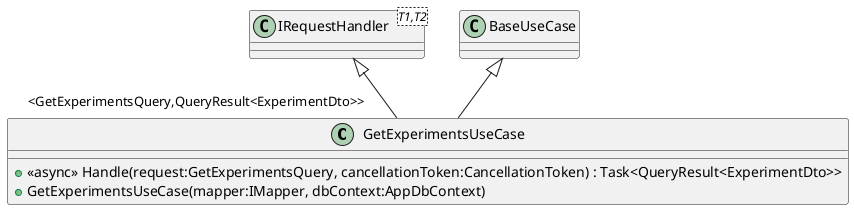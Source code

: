 @startuml
class GetExperimentsUseCase {
    + <<async>> Handle(request:GetExperimentsQuery, cancellationToken:CancellationToken) : Task<QueryResult<ExperimentDto>>
    + GetExperimentsUseCase(mapper:IMapper, dbContext:AppDbContext)
}
class "IRequestHandler"<T1,T2> {
}
BaseUseCase <|-- GetExperimentsUseCase
"IRequestHandler" <|-- "<GetExperimentsQuery,QueryResult<ExperimentDto>>" GetExperimentsUseCase
@enduml
